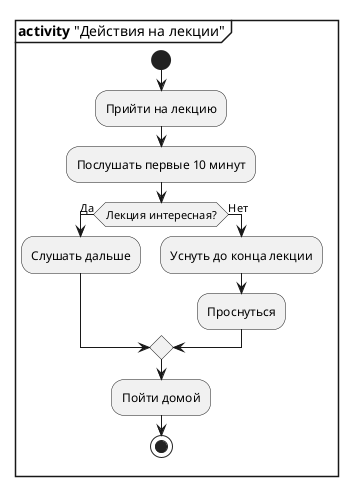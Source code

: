 @startuml "Simple Activity"

mainframe <b>activity</b> "Действия на лекции"

start
:Прийти на лекцию;
:Послушать первые 10 минут;
if (Лекция интересная?) then (Да)
    :Слушать дальше;
else (Нет)
    :Уснуть до конца лекции;
    :Проснуться;
endif
:Пойти домой;
stop
@enduml